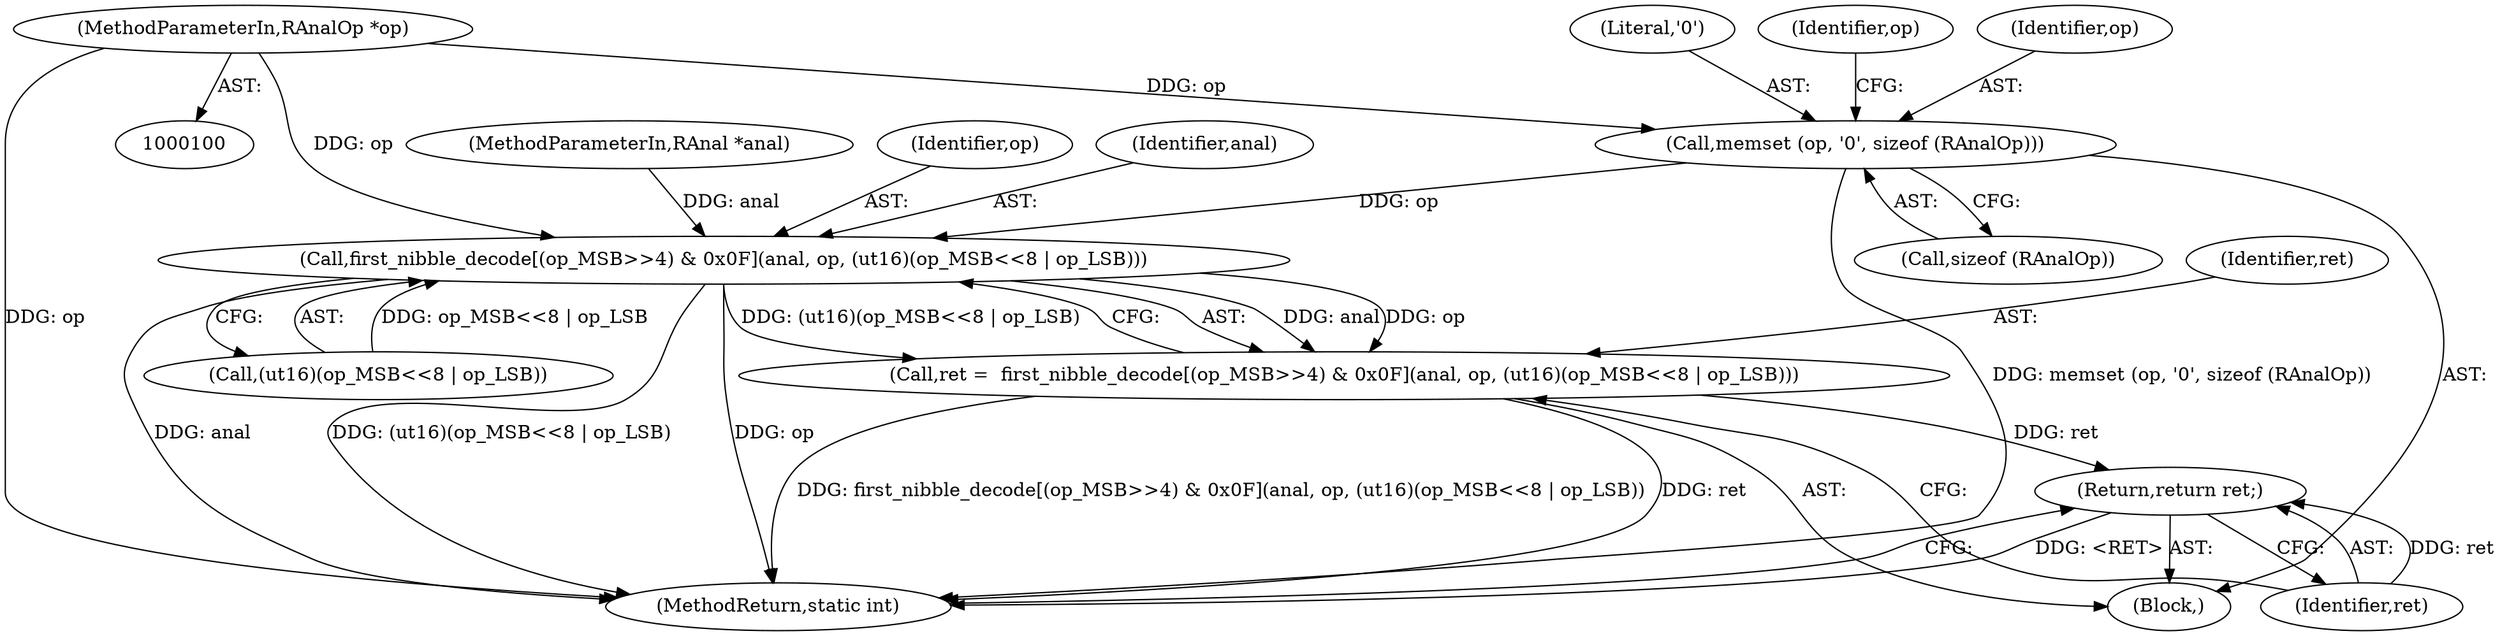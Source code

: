 digraph "0_radare2_77c47cf873dd55b396da60baa2ca83bbd39e4add@API" {
"1000115" [label="(Call,memset (op, '\0', sizeof (RAnalOp)))"];
"1000102" [label="(MethodParameterIn,RAnalOp *op)"];
"1000181" [label="(Call,first_nibble_decode[(op_MSB>>4) & 0x0F](anal, op, (ut16)(op_MSB<<8 | op_LSB)))"];
"1000179" [label="(Call,ret =  first_nibble_decode[(op_MSB>>4) & 0x0F](anal, op, (ut16)(op_MSB<<8 | op_LSB)))"];
"1000191" [label="(Return,return ret;)"];
"1000191" [label="(Return,return ret;)"];
"1000101" [label="(MethodParameterIn,RAnal *anal)"];
"1000180" [label="(Identifier,ret)"];
"1000184" [label="(Call,(ut16)(op_MSB<<8 | op_LSB))"];
"1000117" [label="(Literal,'\0')"];
"1000122" [label="(Identifier,op)"];
"1000193" [label="(MethodReturn,static int)"];
"1000192" [label="(Identifier,ret)"];
"1000181" [label="(Call,first_nibble_decode[(op_MSB>>4) & 0x0F](anal, op, (ut16)(op_MSB<<8 | op_LSB)))"];
"1000183" [label="(Identifier,op)"];
"1000102" [label="(MethodParameterIn,RAnalOp *op)"];
"1000182" [label="(Identifier,anal)"];
"1000115" [label="(Call,memset (op, '\0', sizeof (RAnalOp)))"];
"1000179" [label="(Call,ret =  first_nibble_decode[(op_MSB>>4) & 0x0F](anal, op, (ut16)(op_MSB<<8 | op_LSB)))"];
"1000116" [label="(Identifier,op)"];
"1000106" [label="(Block,)"];
"1000118" [label="(Call,sizeof (RAnalOp))"];
"1000115" -> "1000106"  [label="AST: "];
"1000115" -> "1000118"  [label="CFG: "];
"1000116" -> "1000115"  [label="AST: "];
"1000117" -> "1000115"  [label="AST: "];
"1000118" -> "1000115"  [label="AST: "];
"1000122" -> "1000115"  [label="CFG: "];
"1000115" -> "1000193"  [label="DDG: memset (op, '\0', sizeof (RAnalOp))"];
"1000102" -> "1000115"  [label="DDG: op"];
"1000115" -> "1000181"  [label="DDG: op"];
"1000102" -> "1000100"  [label="AST: "];
"1000102" -> "1000193"  [label="DDG: op"];
"1000102" -> "1000181"  [label="DDG: op"];
"1000181" -> "1000179"  [label="AST: "];
"1000181" -> "1000184"  [label="CFG: "];
"1000182" -> "1000181"  [label="AST: "];
"1000183" -> "1000181"  [label="AST: "];
"1000184" -> "1000181"  [label="AST: "];
"1000179" -> "1000181"  [label="CFG: "];
"1000181" -> "1000193"  [label="DDG: anal"];
"1000181" -> "1000193"  [label="DDG: (ut16)(op_MSB<<8 | op_LSB)"];
"1000181" -> "1000193"  [label="DDG: op"];
"1000181" -> "1000179"  [label="DDG: anal"];
"1000181" -> "1000179"  [label="DDG: op"];
"1000181" -> "1000179"  [label="DDG: (ut16)(op_MSB<<8 | op_LSB)"];
"1000101" -> "1000181"  [label="DDG: anal"];
"1000184" -> "1000181"  [label="DDG: op_MSB<<8 | op_LSB"];
"1000179" -> "1000106"  [label="AST: "];
"1000180" -> "1000179"  [label="AST: "];
"1000192" -> "1000179"  [label="CFG: "];
"1000179" -> "1000193"  [label="DDG: first_nibble_decode[(op_MSB>>4) & 0x0F](anal, op, (ut16)(op_MSB<<8 | op_LSB))"];
"1000179" -> "1000193"  [label="DDG: ret"];
"1000179" -> "1000191"  [label="DDG: ret"];
"1000191" -> "1000106"  [label="AST: "];
"1000191" -> "1000192"  [label="CFG: "];
"1000192" -> "1000191"  [label="AST: "];
"1000193" -> "1000191"  [label="CFG: "];
"1000191" -> "1000193"  [label="DDG: <RET>"];
"1000192" -> "1000191"  [label="DDG: ret"];
}
